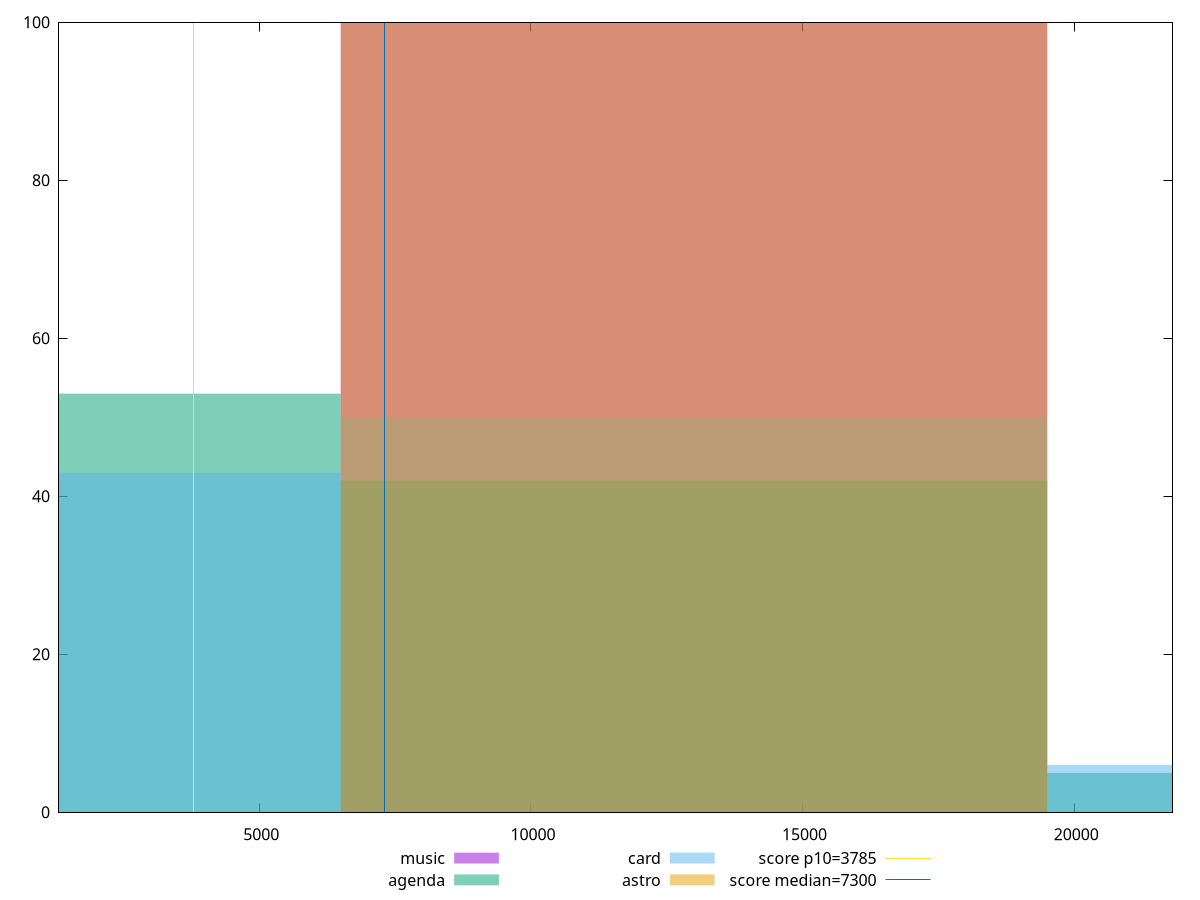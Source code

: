 reset

$music <<EOF
13001.123586316142 100
EOF

$agenda <<EOF
13001.123586316142 42
0 53
26002.247172632284 5
EOF

$card <<EOF
13001.123586316142 50
0 43
26002.247172632284 6
EOF

$astro <<EOF
13001.123586316142 100
EOF

set key outside below
set boxwidth 13001.123586316142
set xrange [1315.3694999999998:21808.059500000003]
set yrange [0:100]
set trange [0:100]
set style fill transparent solid 0.5 noborder

set parametric
set terminal svg size 640, 520 enhanced background rgb 'white'
set output "reports/report_00027_2021-02-24T12-40-31.850Z/interactive/comparison/histogram/all_raw.svg"

plot $music title "music" with boxes, \
     $agenda title "agenda" with boxes, \
     $card title "card" with boxes, \
     $astro title "astro" with boxes, \
     3785,t title "score p10=3785", \
     7300,t title "score median=7300"

reset
